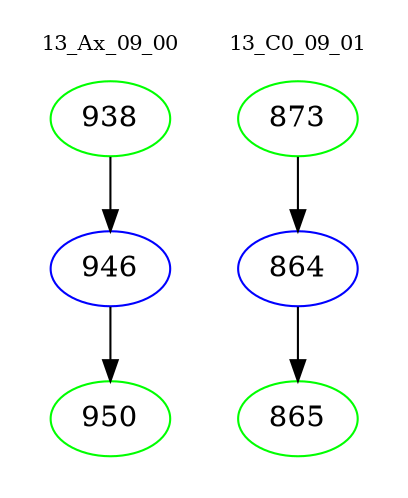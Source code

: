 digraph{
subgraph cluster_0 {
color = white
label = "13_Ax_09_00";
fontsize=10;
T0_938 [label="938", color="green"]
T0_938 -> T0_946 [color="black"]
T0_946 [label="946", color="blue"]
T0_946 -> T0_950 [color="black"]
T0_950 [label="950", color="green"]
}
subgraph cluster_1 {
color = white
label = "13_C0_09_01";
fontsize=10;
T1_873 [label="873", color="green"]
T1_873 -> T1_864 [color="black"]
T1_864 [label="864", color="blue"]
T1_864 -> T1_865 [color="black"]
T1_865 [label="865", color="green"]
}
}
